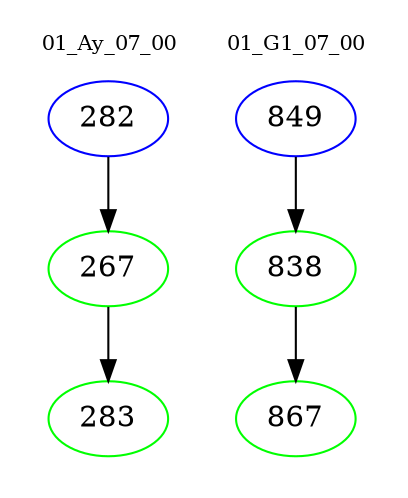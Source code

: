 digraph{
subgraph cluster_0 {
color = white
label = "01_Ay_07_00";
fontsize=10;
T0_282 [label="282", color="blue"]
T0_282 -> T0_267 [color="black"]
T0_267 [label="267", color="green"]
T0_267 -> T0_283 [color="black"]
T0_283 [label="283", color="green"]
}
subgraph cluster_1 {
color = white
label = "01_G1_07_00";
fontsize=10;
T1_849 [label="849", color="blue"]
T1_849 -> T1_838 [color="black"]
T1_838 [label="838", color="green"]
T1_838 -> T1_867 [color="black"]
T1_867 [label="867", color="green"]
}
}
